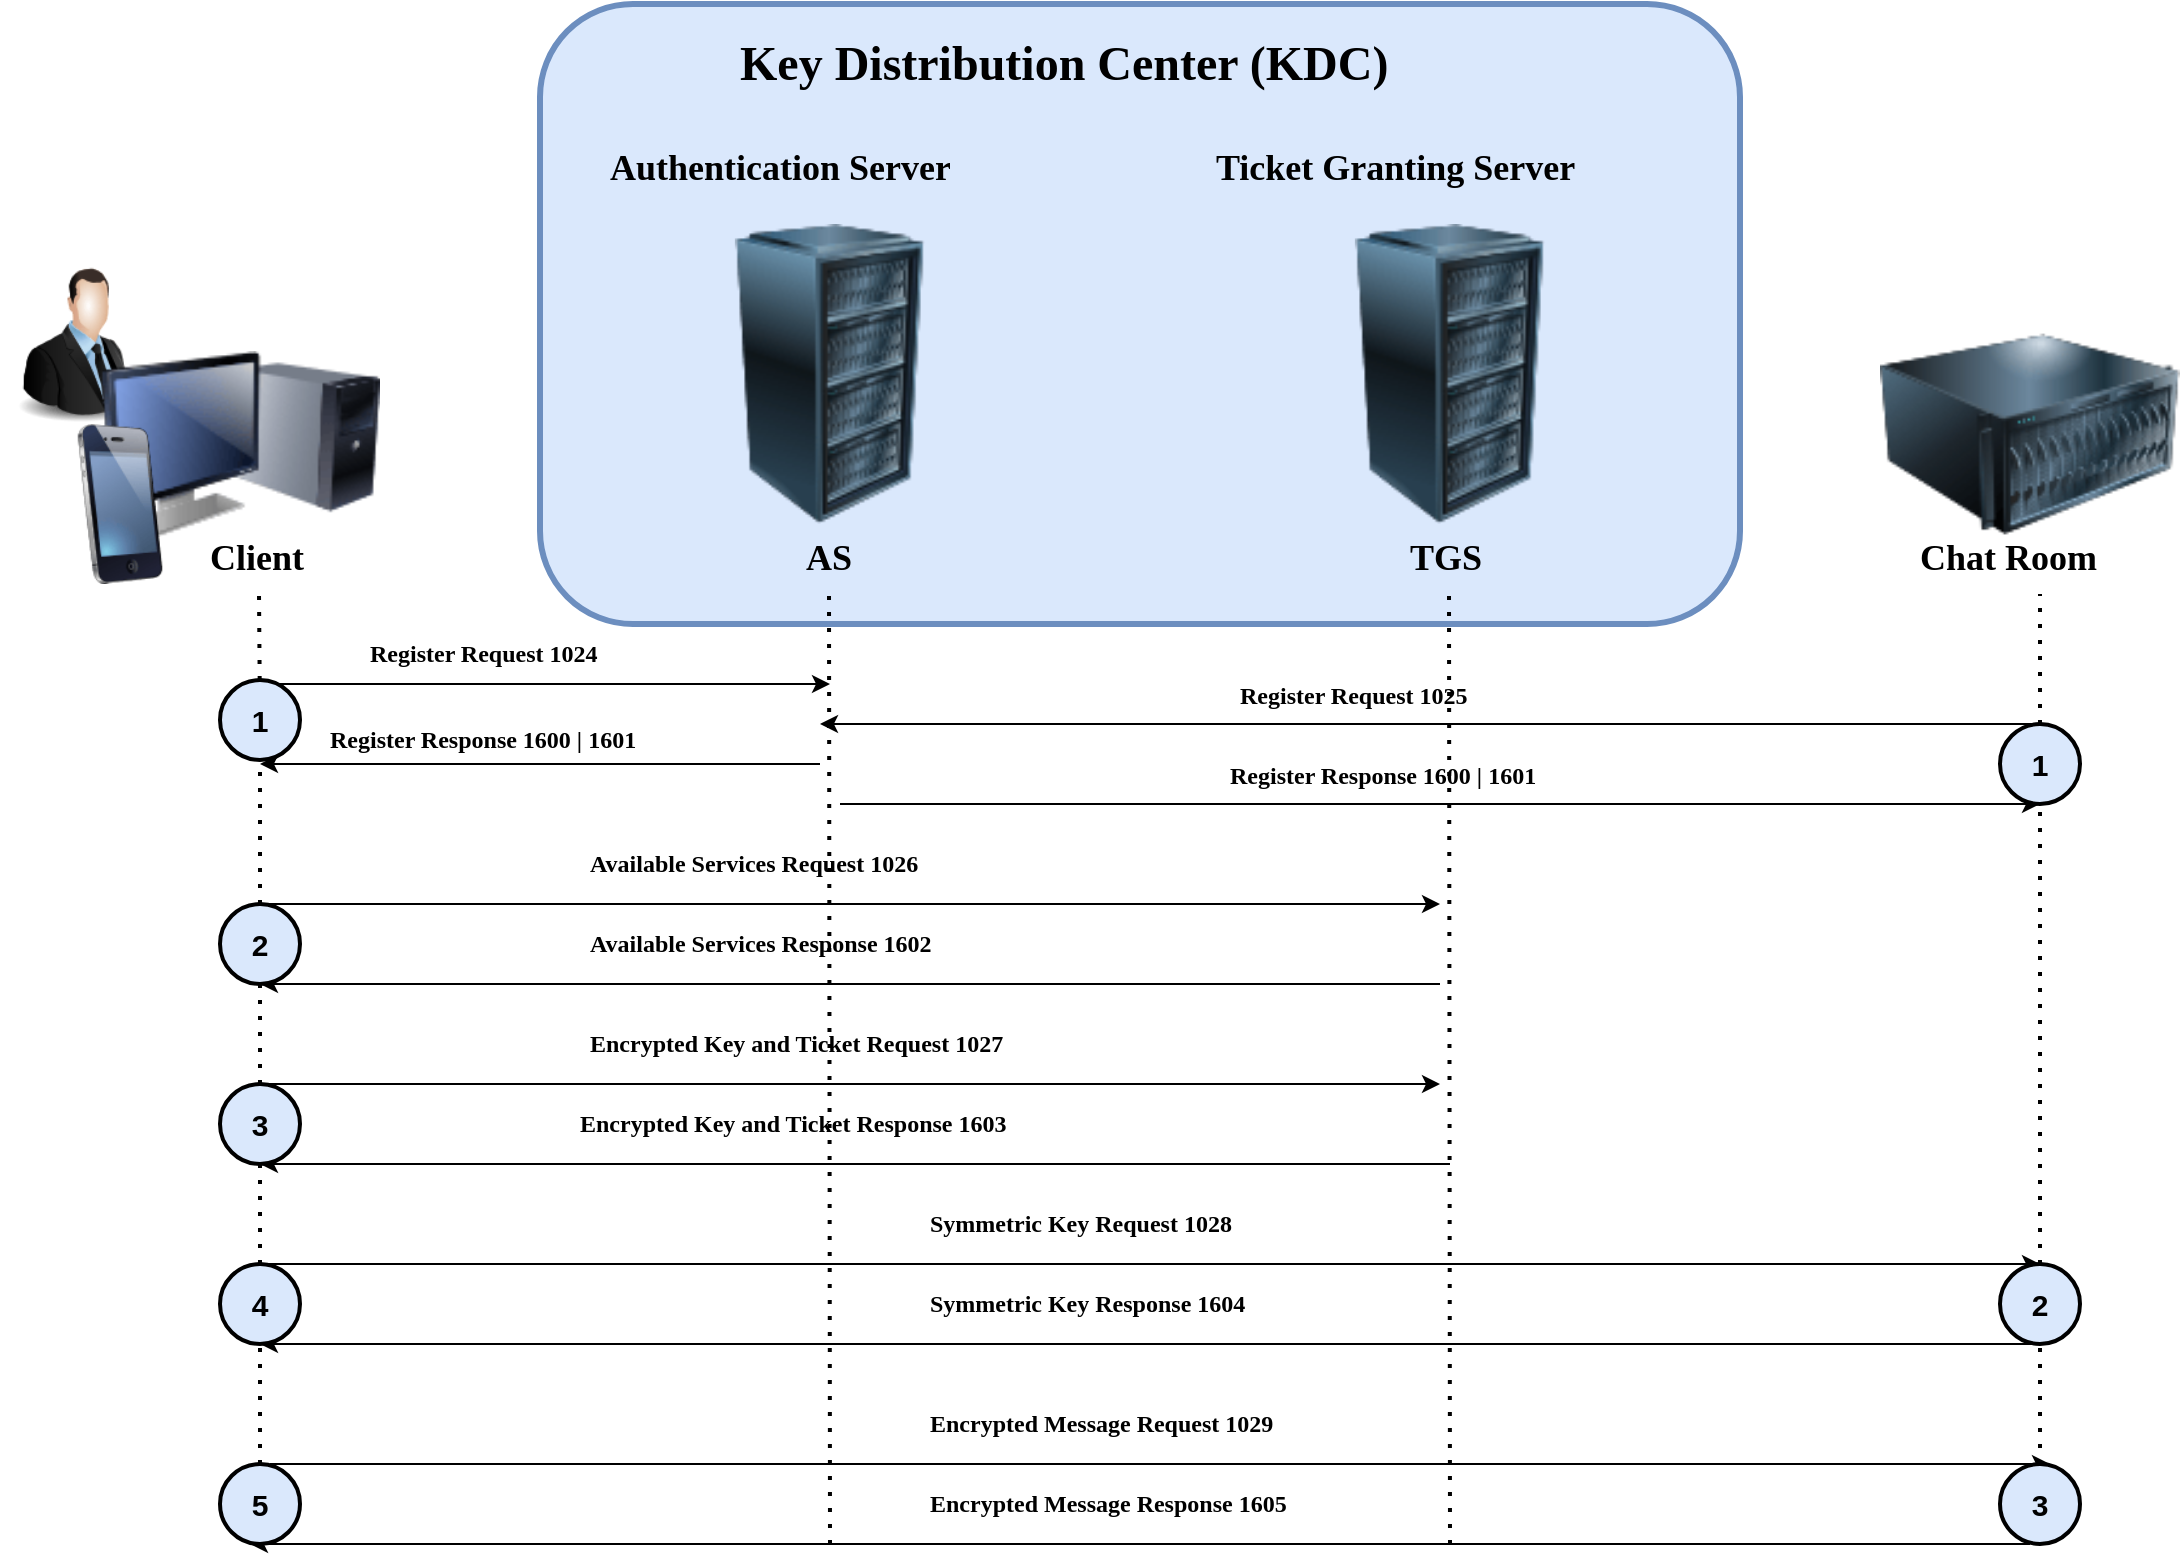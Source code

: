 <mxfile version="23.1.6" type="device">
  <diagram name="Page-1" id="55a83fd1-7818-8e21-69c5-c3457e3827bb">
    <mxGraphModel dx="3149" dy="1054" grid="1" gridSize="10" guides="1" tooltips="1" connect="1" arrows="1" fold="1" page="1" pageScale="1" pageWidth="1100" pageHeight="850" background="none" math="0" shadow="0">
      <root>
        <mxCell id="0" />
        <mxCell id="1" parent="0" />
        <mxCell id="8QE09penSNkmXtspy4yx-8" value="" style="rounded=1;whiteSpace=wrap;html=1;fillColor=#dae8fc;strokeColor=#6c8ebf;strokeWidth=3;" parent="1" vertex="1">
          <mxGeometry x="240" y="30" width="600" height="310" as="geometry" />
        </mxCell>
        <mxCell id="8QE09penSNkmXtspy4yx-5" value="" style="image;html=1;image=img/lib/clip_art/people/Suit_Man_128x128.png" parent="1" vertex="1">
          <mxGeometry x="-30" y="160" width="80" height="80" as="geometry" />
        </mxCell>
        <mxCell id="8QE09penSNkmXtspy4yx-2" value="" style="image;html=1;image=img/lib/clip_art/computers/Server_Rack_128x128.png" parent="1" vertex="1">
          <mxGeometry x="310" y="140" width="150" height="150" as="geometry" />
        </mxCell>
        <mxCell id="8QE09penSNkmXtspy4yx-4" value="" style="image;html=1;image=img/lib/clip_art/computers/Monitor_Tower_128x128.png" parent="1" vertex="1">
          <mxGeometry x="20" y="180" width="140" height="140" as="geometry" />
        </mxCell>
        <mxCell id="8QE09penSNkmXtspy4yx-9" value="" style="image;html=1;image=img/lib/clip_art/computers/Server_Rack_128x128.png" parent="1" vertex="1">
          <mxGeometry x="620" y="140" width="150" height="150" as="geometry" />
        </mxCell>
        <mxCell id="8QE09penSNkmXtspy4yx-10" value="&lt;h1&gt;&lt;font face=&quot;Verdana&quot;&gt;Key Distribution Center (KDC)&lt;/font&gt;&lt;/h1&gt;&lt;p&gt;&lt;br&gt;&lt;/p&gt;" style="text;html=1;spacing=5;spacingTop=-20;whiteSpace=wrap;overflow=hidden;rounded=0;" parent="1" vertex="1">
          <mxGeometry x="335" y="40" width="430" height="50" as="geometry" />
        </mxCell>
        <mxCell id="8QE09penSNkmXtspy4yx-12" value="&lt;h1 style=&quot;font-size: 18px;&quot;&gt;&lt;font face=&quot;Verdana&quot;&gt;&lt;span style=&quot;&quot;&gt;Authentication Server&lt;/span&gt;&lt;/font&gt;&lt;/h1&gt;" style="text;html=1;spacing=5;spacingTop=-20;whiteSpace=wrap;overflow=hidden;rounded=0;fontStyle=1" parent="1" vertex="1">
          <mxGeometry x="270" y="100" width="230" height="30" as="geometry" />
        </mxCell>
        <mxCell id="8QE09penSNkmXtspy4yx-13" value="&lt;h1 style=&quot;font-size: 18px;&quot;&gt;&lt;font face=&quot;Verdana&quot;&gt;&lt;span style=&quot;&quot;&gt;Ticket Granting Server&lt;/span&gt;&lt;/font&gt;&lt;/h1&gt;" style="text;html=1;spacing=5;spacingTop=-20;whiteSpace=wrap;overflow=hidden;rounded=0;fontStyle=1" parent="1" vertex="1">
          <mxGeometry x="572.5" y="100" width="245" height="30" as="geometry" />
        </mxCell>
        <mxCell id="8QE09penSNkmXtspy4yx-14" value="&lt;h1 style=&quot;font-size: 18px;&quot;&gt;&lt;font face=&quot;Verdana&quot;&gt;&lt;span style=&quot;&quot;&gt;TGS&lt;/span&gt;&lt;/font&gt;&lt;/h1&gt;" style="text;html=1;spacing=5;spacingTop=-20;whiteSpace=wrap;overflow=hidden;rounded=0;fontStyle=1" parent="1" vertex="1">
          <mxGeometry x="670" y="295" width="50" height="30" as="geometry" />
        </mxCell>
        <mxCell id="8QE09penSNkmXtspy4yx-15" value="&lt;h1 style=&quot;font-size: 18px;&quot;&gt;&lt;font face=&quot;Verdana&quot;&gt;&lt;span style=&quot;&quot;&gt;AS&lt;/span&gt;&lt;/font&gt;&lt;/h1&gt;" style="text;html=1;spacing=5;spacingTop=-20;whiteSpace=wrap;overflow=hidden;rounded=0;fontStyle=1" parent="1" vertex="1">
          <mxGeometry x="367.5" y="295" width="35" height="30" as="geometry" />
        </mxCell>
        <mxCell id="8QE09penSNkmXtspy4yx-17" value="" style="image;html=1;image=img/lib/clip_art/telecommunication/iPhone_128x128.png" parent="1" vertex="1">
          <mxGeometry x="-10" y="240" width="80" height="80" as="geometry" />
        </mxCell>
        <mxCell id="8QE09penSNkmXtspy4yx-18" value="&lt;h1 style=&quot;font-size: 18px;&quot;&gt;&lt;font face=&quot;Verdana&quot;&gt;&lt;span style=&quot;&quot;&gt;Client&lt;/span&gt;&lt;/font&gt;&lt;/h1&gt;" style="text;html=1;spacing=5;spacingTop=-20;whiteSpace=wrap;overflow=hidden;rounded=0;fontStyle=1" parent="1" vertex="1">
          <mxGeometry x="70" y="295" width="70" height="30" as="geometry" />
        </mxCell>
        <mxCell id="8QE09penSNkmXtspy4yx-19" value="" style="image;html=1;image=img/lib/clip_art/computers/Server_128x128.png" parent="1" vertex="1">
          <mxGeometry x="910" y="170" width="150" height="150" as="geometry" />
        </mxCell>
        <mxCell id="8QE09penSNkmXtspy4yx-20" value="&lt;h1 style=&quot;font-size: 18px;&quot;&gt;&lt;font face=&quot;Verdana&quot;&gt;Chat Room&lt;/font&gt;&lt;/h1&gt;" style="text;html=1;spacing=5;spacingTop=-20;whiteSpace=wrap;overflow=hidden;rounded=0;fontStyle=1" parent="1" vertex="1">
          <mxGeometry x="925" y="295" width="120" height="30" as="geometry" />
        </mxCell>
        <mxCell id="8QE09penSNkmXtspy4yx-21" value="" style="endArrow=none;dashed=1;html=1;dashPattern=1 3;strokeWidth=2;rounded=0;" parent="1" edge="1">
          <mxGeometry width="50" height="50" relative="1" as="geometry">
            <mxPoint x="385" y="800" as="sourcePoint" />
            <mxPoint x="384.5" y="320" as="targetPoint" />
          </mxGeometry>
        </mxCell>
        <mxCell id="8QE09penSNkmXtspy4yx-22" value="" style="endArrow=none;dashed=1;html=1;dashPattern=1 3;strokeWidth=2;rounded=0;" parent="1" edge="1">
          <mxGeometry width="50" height="50" relative="1" as="geometry">
            <mxPoint x="695" y="800" as="sourcePoint" />
            <mxPoint x="694.5" y="320" as="targetPoint" />
          </mxGeometry>
        </mxCell>
        <mxCell id="8QE09penSNkmXtspy4yx-23" value="" style="endArrow=none;dashed=1;html=1;dashPattern=1 3;strokeWidth=2;rounded=0;" parent="1" source="8QE09penSNkmXtspy4yx-69" edge="1">
          <mxGeometry width="50" height="50" relative="1" as="geometry">
            <mxPoint x="990" y="800" as="sourcePoint" />
            <mxPoint x="990" y="325" as="targetPoint" />
          </mxGeometry>
        </mxCell>
        <mxCell id="8QE09penSNkmXtspy4yx-24" value="" style="endArrow=none;dashed=1;html=1;dashPattern=1 3;strokeWidth=2;rounded=0;" parent="1" source="8QE09penSNkmXtspy4yx-60" edge="1">
          <mxGeometry width="50" height="50" relative="1" as="geometry">
            <mxPoint x="100" y="800" as="sourcePoint" />
            <mxPoint x="99.5" y="325" as="targetPoint" />
          </mxGeometry>
        </mxCell>
        <mxCell id="8QE09penSNkmXtspy4yx-25" value="" style="endArrow=classic;html=1;rounded=0;" parent="1" edge="1">
          <mxGeometry width="50" height="50" relative="1" as="geometry">
            <mxPoint x="105" y="370" as="sourcePoint" />
            <mxPoint x="385" y="370" as="targetPoint" />
          </mxGeometry>
        </mxCell>
        <mxCell id="8QE09penSNkmXtspy4yx-27" value="&lt;h1 style=&quot;font-size: 12px;&quot;&gt;&lt;font face=&quot;Verdana&quot; style=&quot;font-size: 12px;&quot;&gt;&lt;span style=&quot;font-size: 12px;&quot;&gt;Register Request 1024&lt;/span&gt;&lt;/font&gt;&lt;/h1&gt;" style="text;html=1;spacing=5;spacingTop=-20;whiteSpace=wrap;overflow=hidden;rounded=0;fontSize=12;fontStyle=1;verticalAlign=middle;" parent="1" vertex="1">
          <mxGeometry x="150" y="350" width="170" height="30" as="geometry" />
        </mxCell>
        <mxCell id="8QE09penSNkmXtspy4yx-31" value="" style="endArrow=classic;html=1;rounded=0;" parent="1" edge="1">
          <mxGeometry width="50" height="50" relative="1" as="geometry">
            <mxPoint x="380" y="410" as="sourcePoint" />
            <mxPoint x="100" y="410" as="targetPoint" />
          </mxGeometry>
        </mxCell>
        <mxCell id="8QE09penSNkmXtspy4yx-32" value="&lt;h1 style=&quot;font-size: 12px;&quot;&gt;&lt;font face=&quot;Verdana&quot; style=&quot;font-size: 12px;&quot;&gt;&lt;span style=&quot;font-size: 12px;&quot;&gt;Register Response 1600 | 1601&lt;/span&gt;&lt;/font&gt;&lt;/h1&gt;" style="text;html=1;spacing=5;spacingTop=-20;whiteSpace=wrap;overflow=hidden;rounded=0;fontSize=12;fontStyle=1;verticalAlign=middle;" parent="1" vertex="1">
          <mxGeometry x="130" y="390" width="230" height="35" as="geometry" />
        </mxCell>
        <mxCell id="8QE09penSNkmXtspy4yx-34" value="" style="endArrow=classic;html=1;rounded=0;" parent="1" edge="1">
          <mxGeometry width="50" height="50" relative="1" as="geometry">
            <mxPoint x="100" y="480" as="sourcePoint" />
            <mxPoint x="690" y="480" as="targetPoint" />
          </mxGeometry>
        </mxCell>
        <mxCell id="8QE09penSNkmXtspy4yx-35" value="&lt;h1 style=&quot;font-size: 12px;&quot;&gt;&lt;font face=&quot;Verdana&quot; style=&quot;font-size: 12px;&quot;&gt;&lt;span style=&quot;font-size: 12px;&quot;&gt;Available Services Request 1026&lt;/span&gt;&lt;/font&gt;&lt;/h1&gt;" style="text;html=1;spacing=5;spacingTop=-20;whiteSpace=wrap;overflow=hidden;rounded=0;fontSize=12;fontStyle=1;verticalAlign=middle;" parent="1" vertex="1">
          <mxGeometry x="260" y="450" width="230" height="40" as="geometry" />
        </mxCell>
        <mxCell id="8QE09penSNkmXtspy4yx-37" value="" style="endArrow=classic;html=1;rounded=0;" parent="1" edge="1">
          <mxGeometry width="50" height="50" relative="1" as="geometry">
            <mxPoint x="690" y="520" as="sourcePoint" />
            <mxPoint x="100" y="520" as="targetPoint" />
          </mxGeometry>
        </mxCell>
        <mxCell id="8QE09penSNkmXtspy4yx-38" value="&lt;h1 style=&quot;font-size: 12px;&quot;&gt;&lt;font face=&quot;Verdana&quot; style=&quot;font-size: 12px;&quot;&gt;&lt;span style=&quot;font-size: 12px;&quot;&gt;Available Services Response 1602&lt;/span&gt;&lt;/font&gt;&lt;/h1&gt;" style="text;html=1;spacing=5;spacingTop=-20;whiteSpace=wrap;overflow=hidden;rounded=0;fontSize=12;fontStyle=1;verticalAlign=middle;" parent="1" vertex="1">
          <mxGeometry x="260" y="490" width="240" height="40" as="geometry" />
        </mxCell>
        <mxCell id="8QE09penSNkmXtspy4yx-41" value="" style="endArrow=classic;html=1;rounded=0;" parent="1" edge="1">
          <mxGeometry width="50" height="50" relative="1" as="geometry">
            <mxPoint x="100" y="570" as="sourcePoint" />
            <mxPoint x="690" y="570" as="targetPoint" />
          </mxGeometry>
        </mxCell>
        <mxCell id="8QE09penSNkmXtspy4yx-42" value="&lt;h1 style=&quot;font-size: 12px;&quot;&gt;&lt;font face=&quot;Verdana&quot; style=&quot;font-size: 12px;&quot;&gt;&lt;span style=&quot;font-size: 12px;&quot;&gt;Encrypted Key and Ticket Request 1027&lt;/span&gt;&lt;/font&gt;&lt;/h1&gt;" style="text;html=1;spacing=5;spacingTop=-20;whiteSpace=wrap;overflow=hidden;rounded=0;fontSize=12;fontStyle=1;verticalAlign=middle;" parent="1" vertex="1">
          <mxGeometry x="260" y="540" width="280" height="40" as="geometry" />
        </mxCell>
        <mxCell id="8QE09penSNkmXtspy4yx-43" value="&lt;h1 style=&quot;border-color: var(--border-color); font-size: 12px;&quot;&gt;&lt;font style=&quot;border-color: var(--border-color);&quot; face=&quot;Verdana&quot;&gt;Encrypted Key and Ticket Response 1603&lt;/font&gt;&lt;/h1&gt;" style="text;html=1;spacing=5;spacingTop=-20;whiteSpace=wrap;overflow=hidden;rounded=0;fontSize=12;fontStyle=1;verticalAlign=middle;" parent="1" vertex="1">
          <mxGeometry x="255" y="580" width="290" height="40" as="geometry" />
        </mxCell>
        <mxCell id="8QE09penSNkmXtspy4yx-44" value="" style="endArrow=classic;html=1;rounded=0;" parent="1" edge="1">
          <mxGeometry width="50" height="50" relative="1" as="geometry">
            <mxPoint x="695" y="610" as="sourcePoint" />
            <mxPoint x="100" y="610" as="targetPoint" />
          </mxGeometry>
        </mxCell>
        <mxCell id="8QE09penSNkmXtspy4yx-45" value="" style="endArrow=classic;html=1;rounded=0;" parent="1" edge="1">
          <mxGeometry width="50" height="50" relative="1" as="geometry">
            <mxPoint x="100" y="660" as="sourcePoint" />
            <mxPoint x="990" y="660" as="targetPoint" />
          </mxGeometry>
        </mxCell>
        <mxCell id="8QE09penSNkmXtspy4yx-46" value="&lt;h1 style=&quot;border-color: var(--border-color); font-size: 12px;&quot;&gt;&lt;font style=&quot;border-color: var(--border-color);&quot; face=&quot;Verdana&quot;&gt;Symmetric Key Request 1028&lt;/font&gt;&lt;/h1&gt;" style="text;html=1;spacing=5;spacingTop=-20;whiteSpace=wrap;overflow=hidden;rounded=0;fontSize=12;fontStyle=1;verticalAlign=middle;" parent="1" vertex="1">
          <mxGeometry x="430" y="630" width="380" height="40" as="geometry" />
        </mxCell>
        <mxCell id="8QE09penSNkmXtspy4yx-48" value="" style="endArrow=classic;html=1;rounded=0;" parent="1" edge="1">
          <mxGeometry width="50" height="50" relative="1" as="geometry">
            <mxPoint x="990" y="700" as="sourcePoint" />
            <mxPoint x="100" y="700" as="targetPoint" />
          </mxGeometry>
        </mxCell>
        <mxCell id="8QE09penSNkmXtspy4yx-49" value="&lt;h1 style=&quot;border-color: var(--border-color); font-size: 12px;&quot;&gt;&lt;font style=&quot;border-color: var(--border-color);&quot; face=&quot;Verdana&quot;&gt;Symmetric Key Response 1604&lt;/font&gt;&lt;/h1&gt;" style="text;html=1;spacing=5;spacingTop=-20;whiteSpace=wrap;overflow=hidden;rounded=0;fontSize=12;fontStyle=1;verticalAlign=middle;" parent="1" vertex="1">
          <mxGeometry x="430" y="670" width="380" height="40" as="geometry" />
        </mxCell>
        <mxCell id="8QE09penSNkmXtspy4yx-50" value="" style="endArrow=classic;html=1;rounded=0;" parent="1" edge="1">
          <mxGeometry width="50" height="50" relative="1" as="geometry">
            <mxPoint x="105" y="760" as="sourcePoint" />
            <mxPoint x="995" y="760" as="targetPoint" />
          </mxGeometry>
        </mxCell>
        <mxCell id="8QE09penSNkmXtspy4yx-51" value="&lt;h1 style=&quot;border-color: var(--border-color); font-size: 12px;&quot;&gt;&lt;font style=&quot;border-color: var(--border-color);&quot; face=&quot;Verdana&quot;&gt;Encrypted Message Request 1029&lt;/font&gt;&lt;/h1&gt;" style="text;html=1;spacing=5;spacingTop=-20;whiteSpace=wrap;overflow=hidden;rounded=0;fontSize=12;fontStyle=1;verticalAlign=middle;" parent="1" vertex="1">
          <mxGeometry x="430" y="730" width="380" height="40" as="geometry" />
        </mxCell>
        <mxCell id="8QE09penSNkmXtspy4yx-52" value="" style="endArrow=classic;html=1;rounded=0;" parent="1" edge="1">
          <mxGeometry width="50" height="50" relative="1" as="geometry">
            <mxPoint x="985" y="800" as="sourcePoint" />
            <mxPoint x="95" y="800" as="targetPoint" />
          </mxGeometry>
        </mxCell>
        <mxCell id="8QE09penSNkmXtspy4yx-53" value="&lt;h1 style=&quot;border-color: var(--border-color); font-size: 12px;&quot;&gt;&lt;font style=&quot;border-color: var(--border-color);&quot; face=&quot;Verdana&quot;&gt;Encrypted Message Response 1605&lt;/font&gt;&lt;/h1&gt;" style="text;html=1;spacing=5;spacingTop=-20;whiteSpace=wrap;overflow=hidden;rounded=0;fontSize=12;fontStyle=1;verticalAlign=middle;" parent="1" vertex="1">
          <mxGeometry x="430" y="770" width="380" height="40" as="geometry" />
        </mxCell>
        <mxCell id="8QE09penSNkmXtspy4yx-55" value="" style="endArrow=classic;html=1;rounded=0;" parent="1" edge="1">
          <mxGeometry width="50" height="50" relative="1" as="geometry">
            <mxPoint x="990" y="390" as="sourcePoint" />
            <mxPoint x="380" y="390" as="targetPoint" />
          </mxGeometry>
        </mxCell>
        <mxCell id="8QE09penSNkmXtspy4yx-56" value="&lt;h1 style=&quot;font-size: 12px;&quot;&gt;&lt;font face=&quot;Verdana&quot; style=&quot;font-size: 12px;&quot;&gt;&lt;span style=&quot;font-size: 12px;&quot;&gt;Register Request 1025&lt;/span&gt;&lt;/font&gt;&lt;/h1&gt;" style="text;html=1;spacing=5;spacingTop=-20;whiteSpace=wrap;overflow=hidden;rounded=0;fontSize=12;fontStyle=1;verticalAlign=middle;" parent="1" vertex="1">
          <mxGeometry x="585" y="368" width="170" height="35" as="geometry" />
        </mxCell>
        <mxCell id="8QE09penSNkmXtspy4yx-58" value="" style="endArrow=classic;html=1;rounded=0;" parent="1" edge="1">
          <mxGeometry width="50" height="50" relative="1" as="geometry">
            <mxPoint x="390" y="430" as="sourcePoint" />
            <mxPoint x="990" y="430" as="targetPoint" />
          </mxGeometry>
        </mxCell>
        <mxCell id="8QE09penSNkmXtspy4yx-59" value="&lt;h1 style=&quot;font-size: 12px;&quot;&gt;&lt;font face=&quot;Verdana&quot; style=&quot;font-size: 12px;&quot;&gt;&lt;span style=&quot;font-size: 12px;&quot;&gt;Register Response 1600 | 1601&lt;/span&gt;&lt;/font&gt;&lt;/h1&gt;" style="text;html=1;spacing=5;spacingTop=-20;whiteSpace=wrap;overflow=hidden;rounded=0;fontSize=12;fontStyle=1;verticalAlign=middle;" parent="1" vertex="1">
          <mxGeometry x="580" y="408" width="230" height="35" as="geometry" />
        </mxCell>
        <mxCell id="8QE09penSNkmXtspy4yx-61" value="" style="endArrow=none;dashed=1;html=1;dashPattern=1 3;strokeWidth=2;rounded=0;" parent="1" source="8QE09penSNkmXtspy4yx-62" target="8QE09penSNkmXtspy4yx-60" edge="1">
          <mxGeometry width="50" height="50" relative="1" as="geometry">
            <mxPoint x="100" y="800" as="sourcePoint" />
            <mxPoint x="99.5" y="325" as="targetPoint" />
          </mxGeometry>
        </mxCell>
        <mxCell id="8QE09penSNkmXtspy4yx-60" value="&lt;font style=&quot;font-size: 15px;&quot;&gt;1&lt;/font&gt;" style="ellipse;whiteSpace=wrap;html=1;fillColor=#dae8fc;strokeColor=#000000;fontStyle=1;strokeWidth=2;" parent="1" vertex="1">
          <mxGeometry x="80" y="368" width="40" height="40" as="geometry" />
        </mxCell>
        <mxCell id="8QE09penSNkmXtspy4yx-63" value="" style="endArrow=none;dashed=1;html=1;dashPattern=1 3;strokeWidth=2;rounded=0;" parent="1" source="8QE09penSNkmXtspy4yx-64" target="8QE09penSNkmXtspy4yx-62" edge="1">
          <mxGeometry width="50" height="50" relative="1" as="geometry">
            <mxPoint x="100" y="800" as="sourcePoint" />
            <mxPoint x="100" y="408" as="targetPoint" />
          </mxGeometry>
        </mxCell>
        <mxCell id="8QE09penSNkmXtspy4yx-62" value="&lt;font style=&quot;font-size: 15px;&quot;&gt;2&lt;/font&gt;" style="ellipse;whiteSpace=wrap;html=1;fillColor=#dae8fc;strokeColor=#000000;fontStyle=1;strokeWidth=2;" parent="1" vertex="1">
          <mxGeometry x="80" y="480" width="40" height="40" as="geometry" />
        </mxCell>
        <mxCell id="8QE09penSNkmXtspy4yx-65" value="" style="endArrow=none;dashed=1;html=1;dashPattern=1 3;strokeWidth=2;rounded=0;" parent="1" source="8QE09penSNkmXtspy4yx-66" target="8QE09penSNkmXtspy4yx-64" edge="1">
          <mxGeometry width="50" height="50" relative="1" as="geometry">
            <mxPoint x="100" y="800" as="sourcePoint" />
            <mxPoint x="100" y="520" as="targetPoint" />
          </mxGeometry>
        </mxCell>
        <mxCell id="8QE09penSNkmXtspy4yx-64" value="&lt;span style=&quot;font-size: 15px;&quot;&gt;3&lt;/span&gt;" style="ellipse;whiteSpace=wrap;html=1;fillColor=#dae8fc;strokeColor=#000000;fontStyle=1;strokeWidth=2;" parent="1" vertex="1">
          <mxGeometry x="80" y="570" width="40" height="40" as="geometry" />
        </mxCell>
        <mxCell id="8QE09penSNkmXtspy4yx-67" value="" style="endArrow=none;dashed=1;html=1;dashPattern=1 3;strokeWidth=2;rounded=0;" parent="1" target="8QE09penSNkmXtspy4yx-66" edge="1">
          <mxGeometry width="50" height="50" relative="1" as="geometry">
            <mxPoint x="100" y="800" as="sourcePoint" />
            <mxPoint x="100" y="610" as="targetPoint" />
          </mxGeometry>
        </mxCell>
        <mxCell id="8QE09penSNkmXtspy4yx-66" value="&lt;span style=&quot;font-size: 15px;&quot;&gt;4&lt;/span&gt;" style="ellipse;whiteSpace=wrap;html=1;fillColor=#dae8fc;strokeColor=#000000;fontStyle=1;strokeWidth=2;" parent="1" vertex="1">
          <mxGeometry x="80" y="660" width="40" height="40" as="geometry" />
        </mxCell>
        <mxCell id="8QE09penSNkmXtspy4yx-68" value="&lt;span style=&quot;font-size: 15px;&quot;&gt;5&lt;/span&gt;" style="ellipse;whiteSpace=wrap;html=1;fillColor=#dae8fc;strokeColor=#000000;fontStyle=1;strokeWidth=2;" parent="1" vertex="1">
          <mxGeometry x="80" y="760" width="40" height="40" as="geometry" />
        </mxCell>
        <mxCell id="8QE09penSNkmXtspy4yx-70" value="" style="endArrow=none;dashed=1;html=1;dashPattern=1 3;strokeWidth=2;rounded=0;" parent="1" source="8QE09penSNkmXtspy4yx-71" target="8QE09penSNkmXtspy4yx-69" edge="1">
          <mxGeometry width="50" height="50" relative="1" as="geometry">
            <mxPoint x="990" y="800" as="sourcePoint" />
            <mxPoint x="990" y="325" as="targetPoint" />
          </mxGeometry>
        </mxCell>
        <mxCell id="8QE09penSNkmXtspy4yx-69" value="&lt;font style=&quot;font-size: 15px;&quot;&gt;1&lt;/font&gt;" style="ellipse;whiteSpace=wrap;html=1;fillColor=#dae8fc;strokeColor=#000000;fontStyle=1;strokeWidth=2;" parent="1" vertex="1">
          <mxGeometry x="970" y="390" width="40" height="40" as="geometry" />
        </mxCell>
        <mxCell id="8QE09penSNkmXtspy4yx-72" value="" style="endArrow=none;dashed=1;html=1;dashPattern=1 3;strokeWidth=2;rounded=0;" parent="1" source="8QE09penSNkmXtspy4yx-73" target="8QE09penSNkmXtspy4yx-71" edge="1">
          <mxGeometry width="50" height="50" relative="1" as="geometry">
            <mxPoint x="990" y="800" as="sourcePoint" />
            <mxPoint x="990" y="430" as="targetPoint" />
          </mxGeometry>
        </mxCell>
        <mxCell id="8QE09penSNkmXtspy4yx-71" value="&lt;font style=&quot;font-size: 15px;&quot;&gt;2&lt;/font&gt;" style="ellipse;whiteSpace=wrap;html=1;fillColor=#dae8fc;strokeColor=#000000;fontStyle=1;strokeWidth=2;" parent="1" vertex="1">
          <mxGeometry x="970" y="660" width="40" height="40" as="geometry" />
        </mxCell>
        <mxCell id="8QE09penSNkmXtspy4yx-74" value="" style="endArrow=none;dashed=1;html=1;dashPattern=1 3;strokeWidth=2;rounded=0;" parent="1" target="8QE09penSNkmXtspy4yx-73" edge="1">
          <mxGeometry width="50" height="50" relative="1" as="geometry">
            <mxPoint x="990" y="800" as="sourcePoint" />
            <mxPoint x="986" y="700" as="targetPoint" />
          </mxGeometry>
        </mxCell>
        <mxCell id="8QE09penSNkmXtspy4yx-73" value="&lt;font style=&quot;font-size: 15px;&quot;&gt;3&lt;/font&gt;" style="ellipse;whiteSpace=wrap;html=1;fillColor=#dae8fc;strokeColor=#000000;fontStyle=1;strokeWidth=2;" parent="1" vertex="1">
          <mxGeometry x="970" y="760" width="40" height="40" as="geometry" />
        </mxCell>
      </root>
    </mxGraphModel>
  </diagram>
</mxfile>
